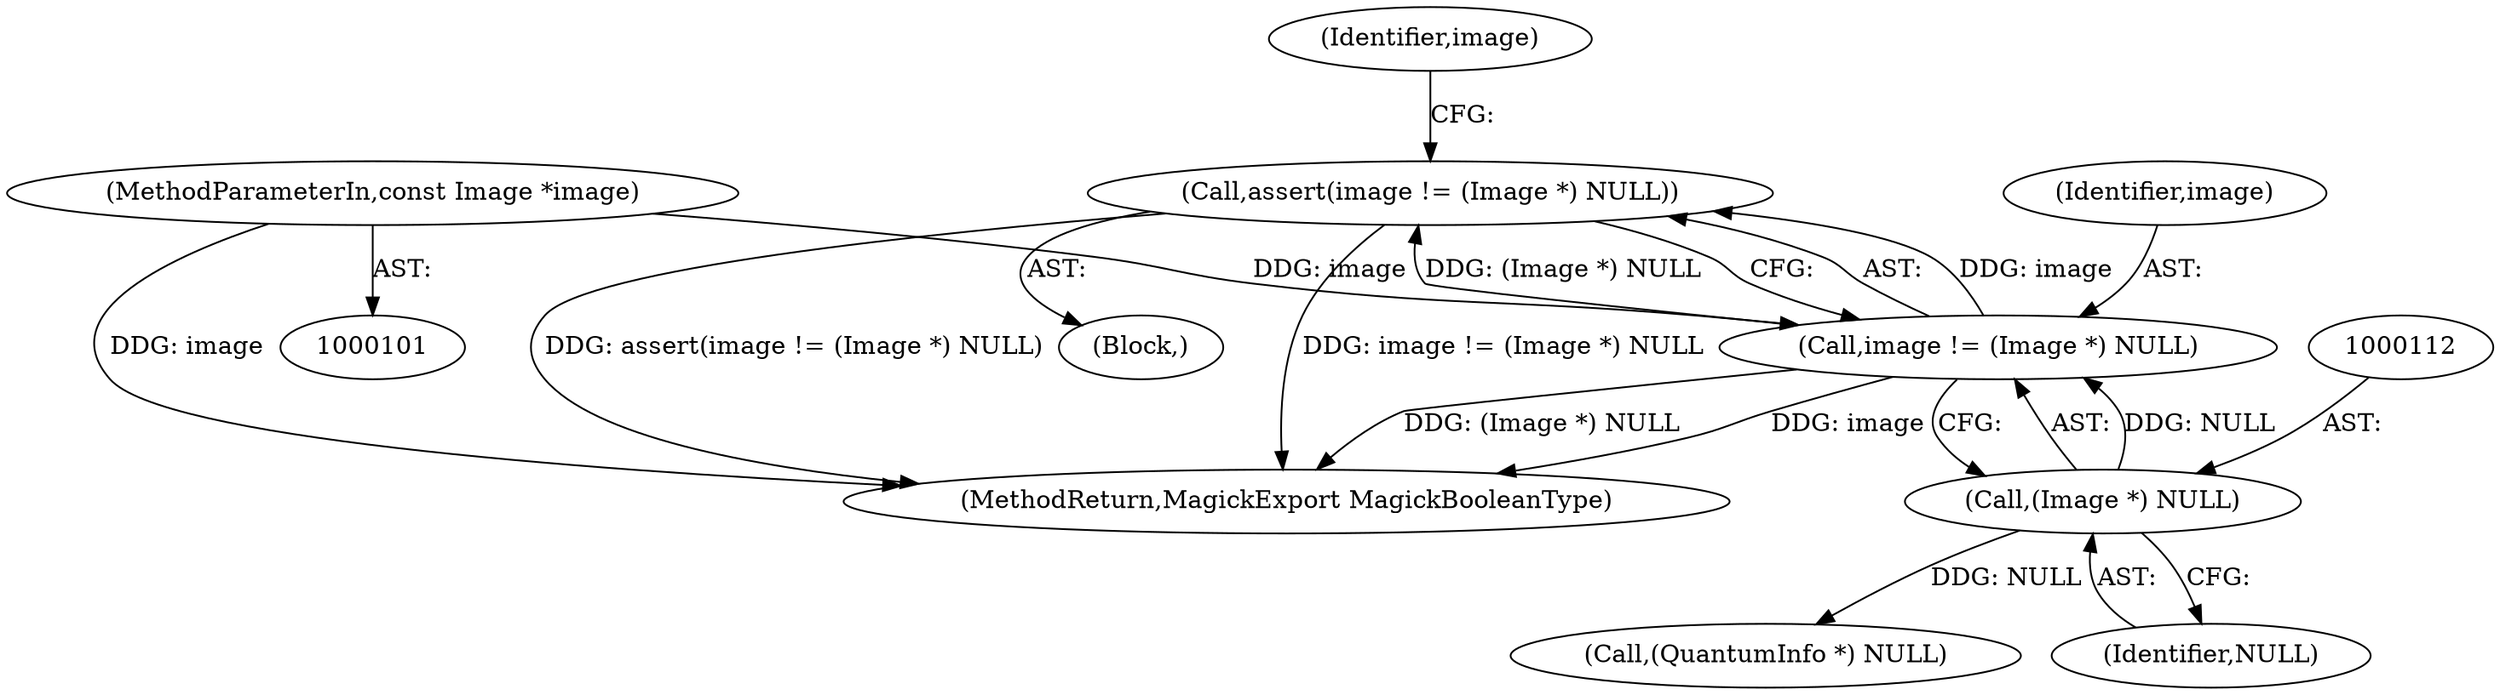 digraph "0_ImageMagick_b5ed738f8060266bf4ae521f7e3ed145aa4498a3@API" {
"1000108" [label="(Call,assert(image != (Image *) NULL))"];
"1000109" [label="(Call,image != (Image *) NULL)"];
"1000102" [label="(MethodParameterIn,const Image *image)"];
"1000111" [label="(Call,(Image *) NULL)"];
"1000109" [label="(Call,image != (Image *) NULL)"];
"1000102" [label="(MethodParameterIn,const Image *image)"];
"1000138" [label="(Call,(QuantumInfo *) NULL)"];
"1000117" [label="(Identifier,image)"];
"1000105" [label="(Block,)"];
"1000110" [label="(Identifier,image)"];
"1000111" [label="(Call,(Image *) NULL)"];
"1000113" [label="(Identifier,NULL)"];
"1000234" [label="(MethodReturn,MagickExport MagickBooleanType)"];
"1000108" [label="(Call,assert(image != (Image *) NULL))"];
"1000108" -> "1000105"  [label="AST: "];
"1000108" -> "1000109"  [label="CFG: "];
"1000109" -> "1000108"  [label="AST: "];
"1000117" -> "1000108"  [label="CFG: "];
"1000108" -> "1000234"  [label="DDG: assert(image != (Image *) NULL)"];
"1000108" -> "1000234"  [label="DDG: image != (Image *) NULL"];
"1000109" -> "1000108"  [label="DDG: image"];
"1000109" -> "1000108"  [label="DDG: (Image *) NULL"];
"1000109" -> "1000111"  [label="CFG: "];
"1000110" -> "1000109"  [label="AST: "];
"1000111" -> "1000109"  [label="AST: "];
"1000109" -> "1000234"  [label="DDG: image"];
"1000109" -> "1000234"  [label="DDG: (Image *) NULL"];
"1000102" -> "1000109"  [label="DDG: image"];
"1000111" -> "1000109"  [label="DDG: NULL"];
"1000102" -> "1000101"  [label="AST: "];
"1000102" -> "1000234"  [label="DDG: image"];
"1000111" -> "1000113"  [label="CFG: "];
"1000112" -> "1000111"  [label="AST: "];
"1000113" -> "1000111"  [label="AST: "];
"1000111" -> "1000138"  [label="DDG: NULL"];
}
